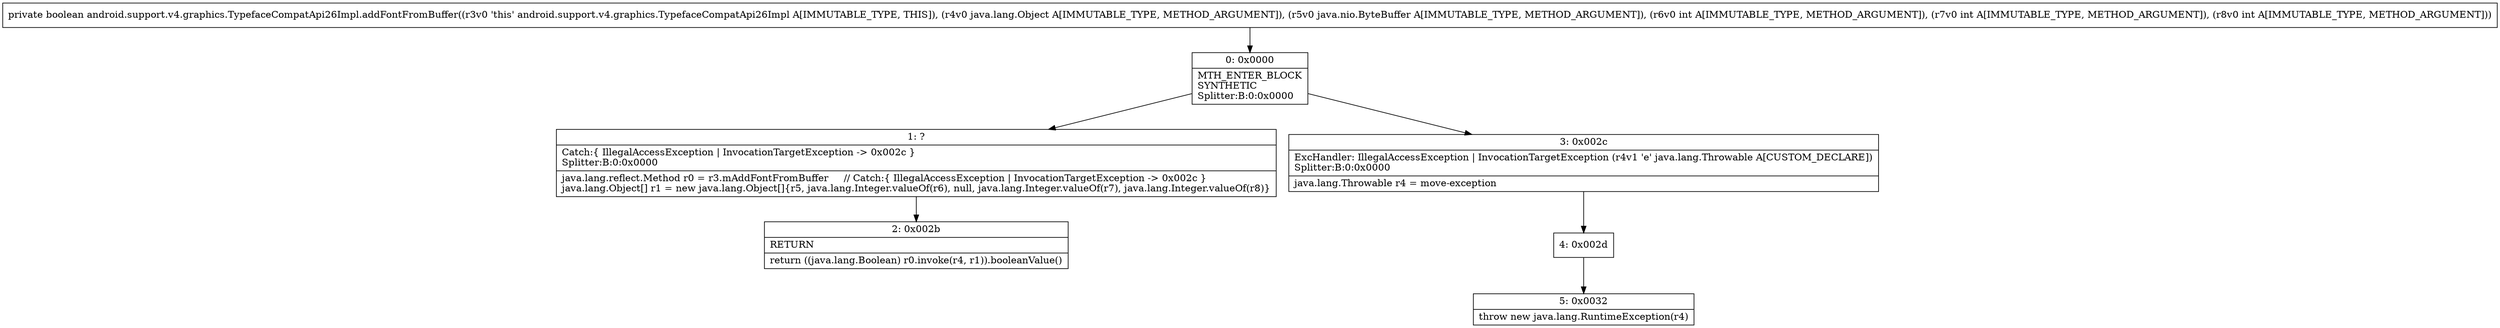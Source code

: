digraph "CFG forandroid.support.v4.graphics.TypefaceCompatApi26Impl.addFontFromBuffer(Ljava\/lang\/Object;Ljava\/nio\/ByteBuffer;III)Z" {
Node_0 [shape=record,label="{0\:\ 0x0000|MTH_ENTER_BLOCK\lSYNTHETIC\lSplitter:B:0:0x0000\l}"];
Node_1 [shape=record,label="{1\:\ ?|Catch:\{ IllegalAccessException \| InvocationTargetException \-\> 0x002c \}\lSplitter:B:0:0x0000\l|java.lang.reflect.Method r0 = r3.mAddFontFromBuffer     \/\/ Catch:\{ IllegalAccessException \| InvocationTargetException \-\> 0x002c \}\ljava.lang.Object[] r1 = new java.lang.Object[]\{r5, java.lang.Integer.valueOf(r6), null, java.lang.Integer.valueOf(r7), java.lang.Integer.valueOf(r8)\}\l}"];
Node_2 [shape=record,label="{2\:\ 0x002b|RETURN\l|return ((java.lang.Boolean) r0.invoke(r4, r1)).booleanValue()\l}"];
Node_3 [shape=record,label="{3\:\ 0x002c|ExcHandler: IllegalAccessException \| InvocationTargetException (r4v1 'e' java.lang.Throwable A[CUSTOM_DECLARE])\lSplitter:B:0:0x0000\l|java.lang.Throwable r4 = move\-exception\l}"];
Node_4 [shape=record,label="{4\:\ 0x002d}"];
Node_5 [shape=record,label="{5\:\ 0x0032|throw new java.lang.RuntimeException(r4)\l}"];
MethodNode[shape=record,label="{private boolean android.support.v4.graphics.TypefaceCompatApi26Impl.addFontFromBuffer((r3v0 'this' android.support.v4.graphics.TypefaceCompatApi26Impl A[IMMUTABLE_TYPE, THIS]), (r4v0 java.lang.Object A[IMMUTABLE_TYPE, METHOD_ARGUMENT]), (r5v0 java.nio.ByteBuffer A[IMMUTABLE_TYPE, METHOD_ARGUMENT]), (r6v0 int A[IMMUTABLE_TYPE, METHOD_ARGUMENT]), (r7v0 int A[IMMUTABLE_TYPE, METHOD_ARGUMENT]), (r8v0 int A[IMMUTABLE_TYPE, METHOD_ARGUMENT])) }"];
MethodNode -> Node_0;
Node_0 -> Node_1;
Node_0 -> Node_3;
Node_1 -> Node_2;
Node_3 -> Node_4;
Node_4 -> Node_5;
}

